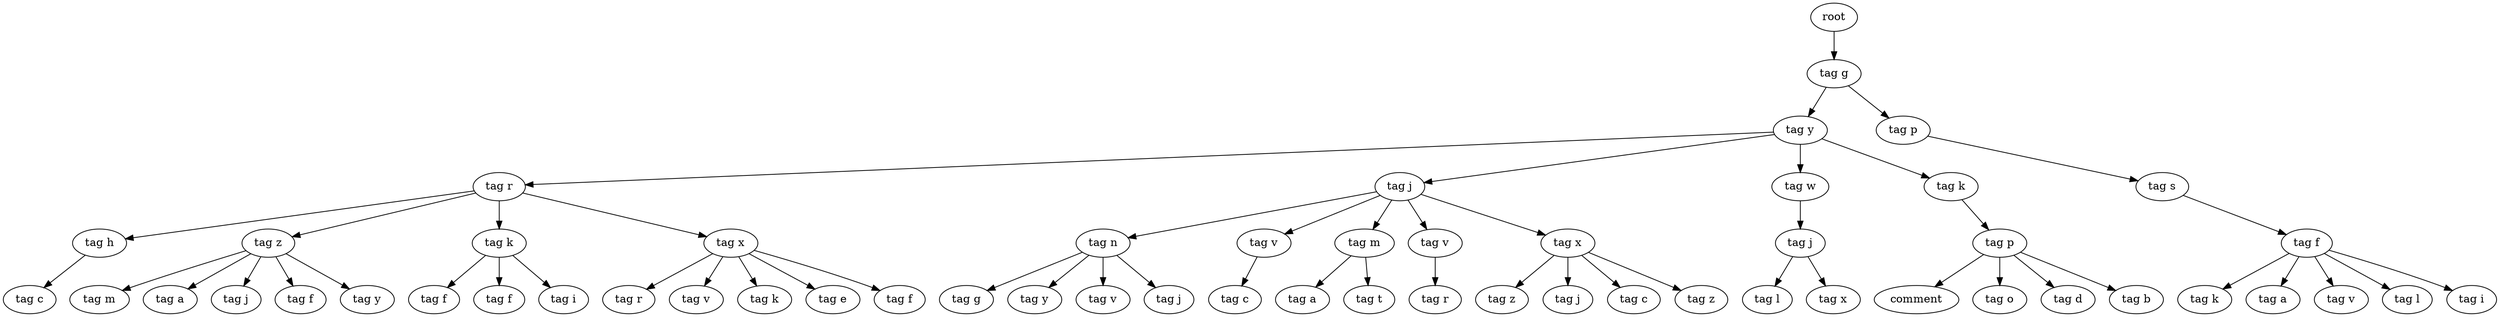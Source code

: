 digraph Tree{
0[label="root"];
0->00
00[label="tag g"];
00->000
000[label="tag y"];
000->0000
0000[label="tag r"];
0000->00000
00000[label="tag h"];
00000->000000
000000[label="tag c"];
0000->00001
00001[label="tag z"];
00001->000010
000010[label="tag m"];
00001->000011
000011[label="tag a"];
00001->000012
000012[label="tag j"];
00001->000013
000013[label="tag f"];
00001->000014
000014[label="tag y"];
0000->00002
00002[label="tag k"];
00002->000020
000020[label="tag f"];
00002->000021
000021[label="tag f"];
00002->000022
000022[label="tag i"];
0000->00003
00003[label="tag x"];
00003->000030
000030[label="tag r"];
00003->000031
000031[label="tag v"];
00003->000032
000032[label="tag k"];
00003->000033
000033[label="tag e"];
00003->000034
000034[label="tag f"];
000->0001
0001[label="tag j"];
0001->00010
00010[label="tag n"];
00010->000100
000100[label="tag g"];
00010->000101
000101[label="tag y"];
00010->000102
000102[label="tag v"];
00010->000103
000103[label="tag j"];
0001->00011
00011[label="tag v"];
00011->000110
000110[label="tag c"];
0001->00012
00012[label="tag m"];
00012->000120
000120[label="tag a"];
00012->000121
000121[label="tag t"];
0001->00013
00013[label="tag v"];
00013->000130
000130[label="tag r"];
0001->00014
00014[label="tag x"];
00014->000140
000140[label="tag z"];
00014->000141
000141[label="tag j"];
00014->000142
000142[label="tag c"];
00014->000143
000143[label="tag z"];
000->0002
0002[label="tag w"];
0002->00020
00020[label="tag j"];
00020->000200
000200[label="tag l"];
00020->000201
000201[label="tag x"];
000->0003
0003[label="tag k"];
0003->00030
00030[label="tag p"];
00030->000300
000300[label="comment"];
00030->000301
000301[label="tag o"];
00030->000302
000302[label="tag d"];
00030->000303
000303[label="tag b"];
00->001
001[label="tag p"];
001->0010
0010[label="tag s"];
0010->00100
00100[label="tag f"];
00100->001000
001000[label="tag k"];
00100->001001
001001[label="tag a"];
00100->001002
001002[label="tag v"];
00100->001003
001003[label="tag l"];
00100->001004
001004[label="tag i"];
}
